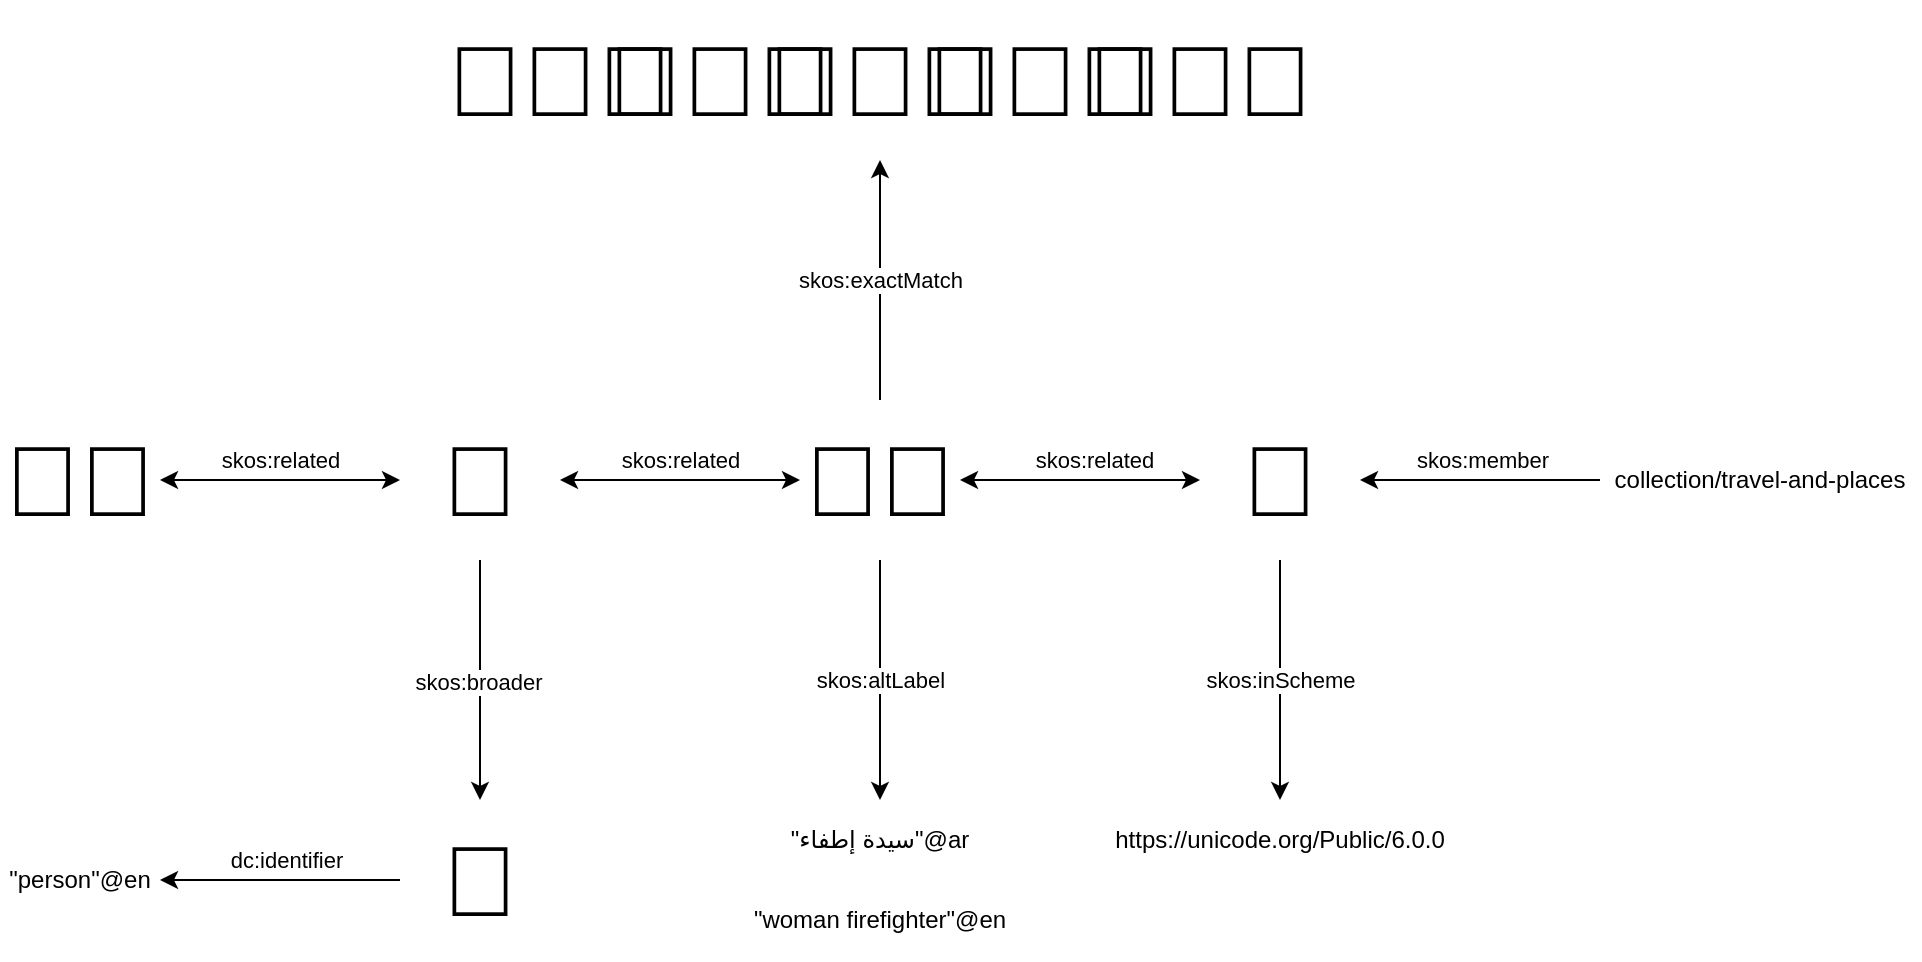 <mxfile version="24.7.6">
  <diagram name="Page-1" id="s-FZHNeOehUR4GTYO4WJ">
    <mxGraphModel dx="1363" dy="790" grid="1" gridSize="10" guides="1" tooltips="1" connect="1" arrows="1" fold="1" page="1" pageScale="1" pageWidth="1654" pageHeight="1169" background="#FFFFFF" math="0" shadow="0">
      <root>
        <mxCell id="0" />
        <mxCell id="1" parent="0" />
        <mxCell id="rrRskuTdJqjtWanswBO5-17" style="edgeStyle=orthogonalEdgeStyle;rounded=0;orthogonalLoop=1;jettySize=auto;html=1;entryX=0;entryY=0.5;entryDx=0;entryDy=0;startArrow=classic;startFill=1;" edge="1" parent="1" source="rrRskuTdJqjtWanswBO5-1" target="rrRskuTdJqjtWanswBO5-15">
          <mxGeometry relative="1" as="geometry" />
        </mxCell>
        <mxCell id="rrRskuTdJqjtWanswBO5-19" value="skos:related" style="edgeLabel;html=1;align=center;verticalAlign=middle;resizable=0;points=[];" vertex="1" connectable="0" parent="rrRskuTdJqjtWanswBO5-17">
          <mxGeometry x="-0.236" y="3" relative="1" as="geometry">
            <mxPoint x="21" y="-7" as="offset" />
          </mxGeometry>
        </mxCell>
        <mxCell id="rrRskuTdJqjtWanswBO5-26" style="edgeStyle=orthogonalEdgeStyle;rounded=0;orthogonalLoop=1;jettySize=auto;html=1;entryX=0.5;entryY=0;entryDx=0;entryDy=0;" edge="1" parent="1" source="rrRskuTdJqjtWanswBO5-1" target="rrRskuTdJqjtWanswBO5-24">
          <mxGeometry relative="1" as="geometry" />
        </mxCell>
        <mxCell id="rrRskuTdJqjtWanswBO5-27" value="skos:altLabel" style="edgeLabel;html=1;align=center;verticalAlign=middle;resizable=0;points=[];" vertex="1" connectable="0" parent="rrRskuTdJqjtWanswBO5-26">
          <mxGeometry x="-0.036" y="-2" relative="1" as="geometry">
            <mxPoint x="2" y="2" as="offset" />
          </mxGeometry>
        </mxCell>
        <mxCell id="rrRskuTdJqjtWanswBO5-1" value="&lt;font style=&quot;font-size: 50px;&quot;&gt;👩‍🚒&lt;br&gt;&lt;/font&gt;" style="whiteSpace=wrap;html=1;aspect=fixed;strokeColor=none;fillColor=none;" vertex="1" parent="1">
          <mxGeometry x="460" y="250" width="80" height="80" as="geometry" />
        </mxCell>
        <mxCell id="rrRskuTdJqjtWanswBO5-2" value="👩🏽‍🚒" style="whiteSpace=wrap;html=1;aspect=fixed;fontSize=50;strokeColor=none;fillColor=none;" vertex="1" parent="1">
          <mxGeometry x="460" y="50" width="80" height="80" as="geometry" />
        </mxCell>
        <mxCell id="rrRskuTdJqjtWanswBO5-3" value="👩🏽‍🚒" style="whiteSpace=wrap;html=1;aspect=fixed;fontSize=50;strokeColor=none;fillColor=none;" vertex="1" parent="1">
          <mxGeometry x="540" y="50" width="80" height="80" as="geometry" />
        </mxCell>
        <mxCell id="rrRskuTdJqjtWanswBO5-4" value="👩🏿‍🚒" style="whiteSpace=wrap;html=1;aspect=fixed;fontSize=50;strokeColor=none;fillColor=none;" vertex="1" parent="1">
          <mxGeometry x="620" y="50" width="80" height="80" as="geometry" />
        </mxCell>
        <mxCell id="rrRskuTdJqjtWanswBO5-5" value="👩🏼‍🚒" style="whiteSpace=wrap;html=1;aspect=fixed;fontSize=50;strokeColor=none;fillColor=none;" vertex="1" parent="1">
          <mxGeometry x="380" y="50" width="80" height="80" as="geometry" />
        </mxCell>
        <mxCell id="rrRskuTdJqjtWanswBO5-6" value="👩🏻‍🚒" style="whiteSpace=wrap;html=1;aspect=fixed;fontSize=50;strokeColor=none;fillColor=none;" vertex="1" parent="1">
          <mxGeometry x="300" y="50" width="80" height="80" as="geometry" />
        </mxCell>
        <mxCell id="rrRskuTdJqjtWanswBO5-29" style="edgeStyle=orthogonalEdgeStyle;rounded=0;orthogonalLoop=1;jettySize=auto;html=1;entryX=0.5;entryY=0;entryDx=0;entryDy=0;" edge="1" parent="1" source="rrRskuTdJqjtWanswBO5-15" target="rrRskuTdJqjtWanswBO5-28">
          <mxGeometry relative="1" as="geometry" />
        </mxCell>
        <mxCell id="rrRskuTdJqjtWanswBO5-36" value="skos:inScheme" style="edgeLabel;html=1;align=center;verticalAlign=middle;resizable=0;points=[];" vertex="1" connectable="0" parent="rrRskuTdJqjtWanswBO5-29">
          <mxGeometry x="0.028" relative="1" as="geometry">
            <mxPoint y="-2" as="offset" />
          </mxGeometry>
        </mxCell>
        <mxCell id="rrRskuTdJqjtWanswBO5-15" value="🚒" style="whiteSpace=wrap;html=1;aspect=fixed;fontSize=50;strokeColor=none;fillColor=none;" vertex="1" parent="1">
          <mxGeometry x="660" y="250" width="80" height="80" as="geometry" />
        </mxCell>
        <mxCell id="rrRskuTdJqjtWanswBO5-18" style="edgeStyle=orthogonalEdgeStyle;rounded=0;orthogonalLoop=1;jettySize=auto;html=1;entryX=0;entryY=0.5;entryDx=0;entryDy=0;startArrow=classic;startFill=1;" edge="1" parent="1" source="rrRskuTdJqjtWanswBO5-16" target="rrRskuTdJqjtWanswBO5-1">
          <mxGeometry relative="1" as="geometry" />
        </mxCell>
        <mxCell id="rrRskuTdJqjtWanswBO5-20" value="skos:related" style="edgeLabel;html=1;align=center;verticalAlign=middle;resizable=0;points=[];" vertex="1" connectable="0" parent="rrRskuTdJqjtWanswBO5-18">
          <mxGeometry x="-0.25" y="1" relative="1" as="geometry">
            <mxPoint x="15" y="-9" as="offset" />
          </mxGeometry>
        </mxCell>
        <mxCell id="rrRskuTdJqjtWanswBO5-22" style="edgeStyle=orthogonalEdgeStyle;rounded=0;orthogonalLoop=1;jettySize=auto;html=1;entryX=0.5;entryY=0;entryDx=0;entryDy=0;" edge="1" parent="1" source="rrRskuTdJqjtWanswBO5-16" target="rrRskuTdJqjtWanswBO5-21">
          <mxGeometry relative="1" as="geometry" />
        </mxCell>
        <mxCell id="rrRskuTdJqjtWanswBO5-23" value="skos:broader" style="edgeLabel;html=1;align=center;verticalAlign=middle;resizable=0;points=[];" vertex="1" connectable="0" parent="rrRskuTdJqjtWanswBO5-22">
          <mxGeometry x="0.019" y="-1" relative="1" as="geometry">
            <mxPoint as="offset" />
          </mxGeometry>
        </mxCell>
        <mxCell id="rrRskuTdJqjtWanswBO5-38" style="edgeStyle=orthogonalEdgeStyle;rounded=0;orthogonalLoop=1;jettySize=auto;html=1;entryX=1;entryY=0.5;entryDx=0;entryDy=0;startArrow=classic;startFill=1;" edge="1" parent="1" source="rrRskuTdJqjtWanswBO5-16" target="rrRskuTdJqjtWanswBO5-37">
          <mxGeometry relative="1" as="geometry" />
        </mxCell>
        <mxCell id="rrRskuTdJqjtWanswBO5-39" value="skos:related" style="edgeLabel;html=1;align=center;verticalAlign=middle;resizable=0;points=[];" vertex="1" connectable="0" parent="rrRskuTdJqjtWanswBO5-38">
          <mxGeometry x="0.25" y="2" relative="1" as="geometry">
            <mxPoint x="15" y="-12" as="offset" />
          </mxGeometry>
        </mxCell>
        <mxCell id="rrRskuTdJqjtWanswBO5-16" value="👩" style="whiteSpace=wrap;html=1;aspect=fixed;fontSize=50;strokeColor=none;fillColor=none;" vertex="1" parent="1">
          <mxGeometry x="260" y="250" width="80" height="80" as="geometry" />
        </mxCell>
        <mxCell id="rrRskuTdJqjtWanswBO5-34" style="edgeStyle=orthogonalEdgeStyle;rounded=0;orthogonalLoop=1;jettySize=auto;html=1;entryX=1;entryY=0.5;entryDx=0;entryDy=0;" edge="1" parent="1" source="rrRskuTdJqjtWanswBO5-21" target="rrRskuTdJqjtWanswBO5-33">
          <mxGeometry relative="1" as="geometry" />
        </mxCell>
        <mxCell id="rrRskuTdJqjtWanswBO5-35" value="dc:identifier" style="edgeLabel;html=1;align=center;verticalAlign=middle;resizable=0;points=[];" vertex="1" connectable="0" parent="rrRskuTdJqjtWanswBO5-34">
          <mxGeometry x="-0.042" relative="1" as="geometry">
            <mxPoint y="-10" as="offset" />
          </mxGeometry>
        </mxCell>
        <mxCell id="rrRskuTdJqjtWanswBO5-21" value="🧑" style="whiteSpace=wrap;html=1;aspect=fixed;fontSize=50;strokeColor=none;fillColor=none;" vertex="1" parent="1">
          <mxGeometry x="260" y="450" width="80" height="80" as="geometry" />
        </mxCell>
        <mxCell id="rrRskuTdJqjtWanswBO5-24" value="&quot;سيدة إطفاء&quot;@ar" style="rounded=0;whiteSpace=wrap;html=1;strokeColor=none;fillColor=none;" vertex="1" parent="1">
          <mxGeometry x="430" y="450" width="140" height="40" as="geometry" />
        </mxCell>
        <mxCell id="rrRskuTdJqjtWanswBO5-25" value="&quot;woman firefighter&quot;@en" style="rounded=0;whiteSpace=wrap;html=1;strokeColor=none;fillColor=none;" vertex="1" parent="1">
          <mxGeometry x="430" y="490" width="140" height="40" as="geometry" />
        </mxCell>
        <mxCell id="rrRskuTdJqjtWanswBO5-28" value="https://unicode.org/Public/6.0.0" style="rounded=0;whiteSpace=wrap;html=1;strokeColor=none;fillColor=none;" vertex="1" parent="1">
          <mxGeometry x="610" y="450" width="180" height="40" as="geometry" />
        </mxCell>
        <mxCell id="rrRskuTdJqjtWanswBO5-31" style="edgeStyle=orthogonalEdgeStyle;rounded=0;orthogonalLoop=1;jettySize=auto;html=1;exitX=0;exitY=0.5;exitDx=0;exitDy=0;entryX=1;entryY=0.5;entryDx=0;entryDy=0;" edge="1" parent="1" source="rrRskuTdJqjtWanswBO5-30" target="rrRskuTdJqjtWanswBO5-15">
          <mxGeometry relative="1" as="geometry" />
        </mxCell>
        <mxCell id="rrRskuTdJqjtWanswBO5-32" value="skos:member" style="edgeLabel;html=1;align=center;verticalAlign=middle;resizable=0;points=[];" vertex="1" connectable="0" parent="rrRskuTdJqjtWanswBO5-31">
          <mxGeometry x="0.375" y="-2" relative="1" as="geometry">
            <mxPoint x="23" y="-8" as="offset" />
          </mxGeometry>
        </mxCell>
        <mxCell id="rrRskuTdJqjtWanswBO5-30" value="collection/travel-and-places" style="rounded=0;whiteSpace=wrap;html=1;strokeColor=none;fillColor=none;" vertex="1" parent="1">
          <mxGeometry x="860" y="270" width="160" height="40" as="geometry" />
        </mxCell>
        <mxCell id="rrRskuTdJqjtWanswBO5-33" value="&lt;div align=&quot;center&quot;&gt;&quot;person&quot;@en&lt;/div&gt;" style="rounded=0;whiteSpace=wrap;html=1;strokeColor=none;fillColor=none;align=center;" vertex="1" parent="1">
          <mxGeometry x="60" y="470" width="80" height="40" as="geometry" />
        </mxCell>
        <mxCell id="rrRskuTdJqjtWanswBO5-37" value="👩‍🚀" style="whiteSpace=wrap;html=1;aspect=fixed;fontSize=50;strokeColor=none;fillColor=none;" vertex="1" parent="1">
          <mxGeometry x="60" y="250" width="80" height="80" as="geometry" />
        </mxCell>
        <mxCell id="rrRskuTdJqjtWanswBO5-71" style="edgeStyle=none;rounded=0;orthogonalLoop=1;jettySize=auto;html=1;entryX=0.5;entryY=1;entryDx=0;entryDy=0;elbow=vertical;endArrow=classic;endFill=1;" edge="1" parent="1" source="rrRskuTdJqjtWanswBO5-1" target="rrRskuTdJqjtWanswBO5-2">
          <mxGeometry relative="1" as="geometry">
            <mxPoint x="500" y="155" as="targetPoint" />
          </mxGeometry>
        </mxCell>
        <mxCell id="rrRskuTdJqjtWanswBO5-72" value="skos:exactMatch" style="edgeLabel;html=1;align=center;verticalAlign=middle;resizable=0;points=[];" vertex="1" connectable="0" parent="rrRskuTdJqjtWanswBO5-71">
          <mxGeometry x="0.221" y="-1" relative="1" as="geometry">
            <mxPoint x="-1" y="13" as="offset" />
          </mxGeometry>
        </mxCell>
      </root>
    </mxGraphModel>
  </diagram>
</mxfile>
